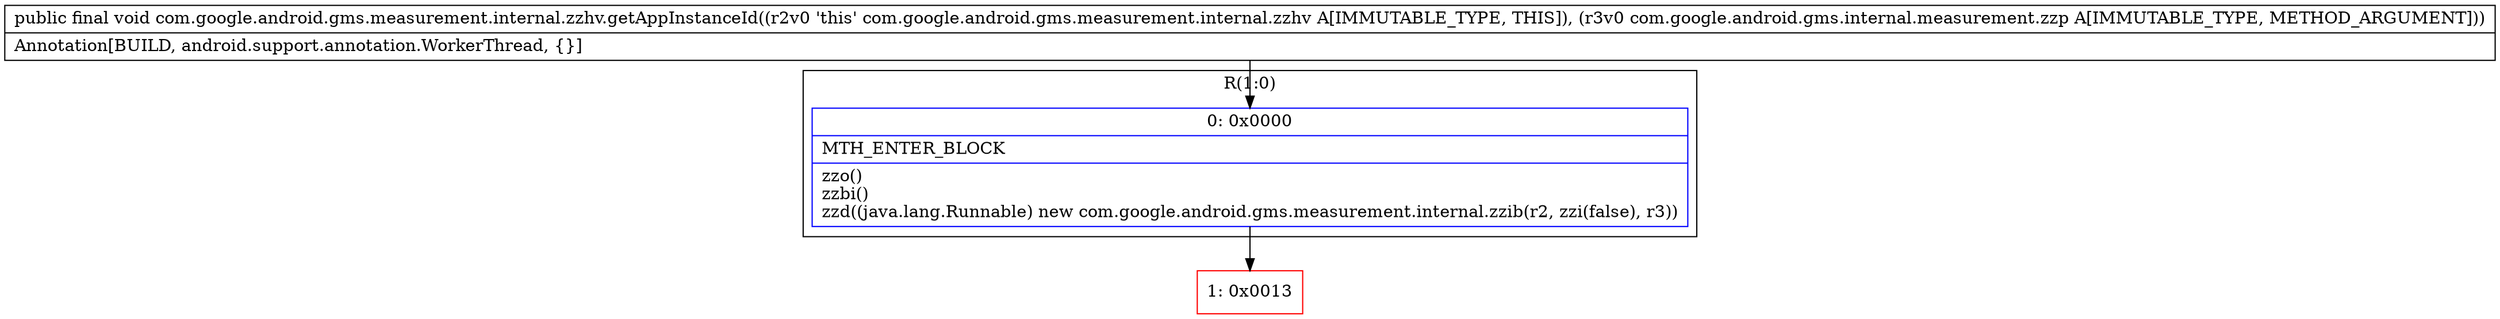 digraph "CFG forcom.google.android.gms.measurement.internal.zzhv.getAppInstanceId(Lcom\/google\/android\/gms\/internal\/measurement\/zzp;)V" {
subgraph cluster_Region_217343504 {
label = "R(1:0)";
node [shape=record,color=blue];
Node_0 [shape=record,label="{0\:\ 0x0000|MTH_ENTER_BLOCK\l|zzo()\lzzbi()\lzzd((java.lang.Runnable) new com.google.android.gms.measurement.internal.zzib(r2, zzi(false), r3))\l}"];
}
Node_1 [shape=record,color=red,label="{1\:\ 0x0013}"];
MethodNode[shape=record,label="{public final void com.google.android.gms.measurement.internal.zzhv.getAppInstanceId((r2v0 'this' com.google.android.gms.measurement.internal.zzhv A[IMMUTABLE_TYPE, THIS]), (r3v0 com.google.android.gms.internal.measurement.zzp A[IMMUTABLE_TYPE, METHOD_ARGUMENT]))  | Annotation[BUILD, android.support.annotation.WorkerThread, \{\}]\l}"];
MethodNode -> Node_0;
Node_0 -> Node_1;
}

